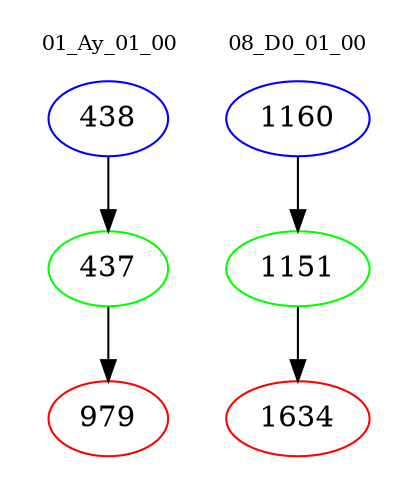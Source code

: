 digraph{
subgraph cluster_0 {
color = white
label = "01_Ay_01_00";
fontsize=10;
T0_438 [label="438", color="blue"]
T0_438 -> T0_437 [color="black"]
T0_437 [label="437", color="green"]
T0_437 -> T0_979 [color="black"]
T0_979 [label="979", color="red"]
}
subgraph cluster_1 {
color = white
label = "08_D0_01_00";
fontsize=10;
T1_1160 [label="1160", color="blue"]
T1_1160 -> T1_1151 [color="black"]
T1_1151 [label="1151", color="green"]
T1_1151 -> T1_1634 [color="black"]
T1_1634 [label="1634", color="red"]
}
}
